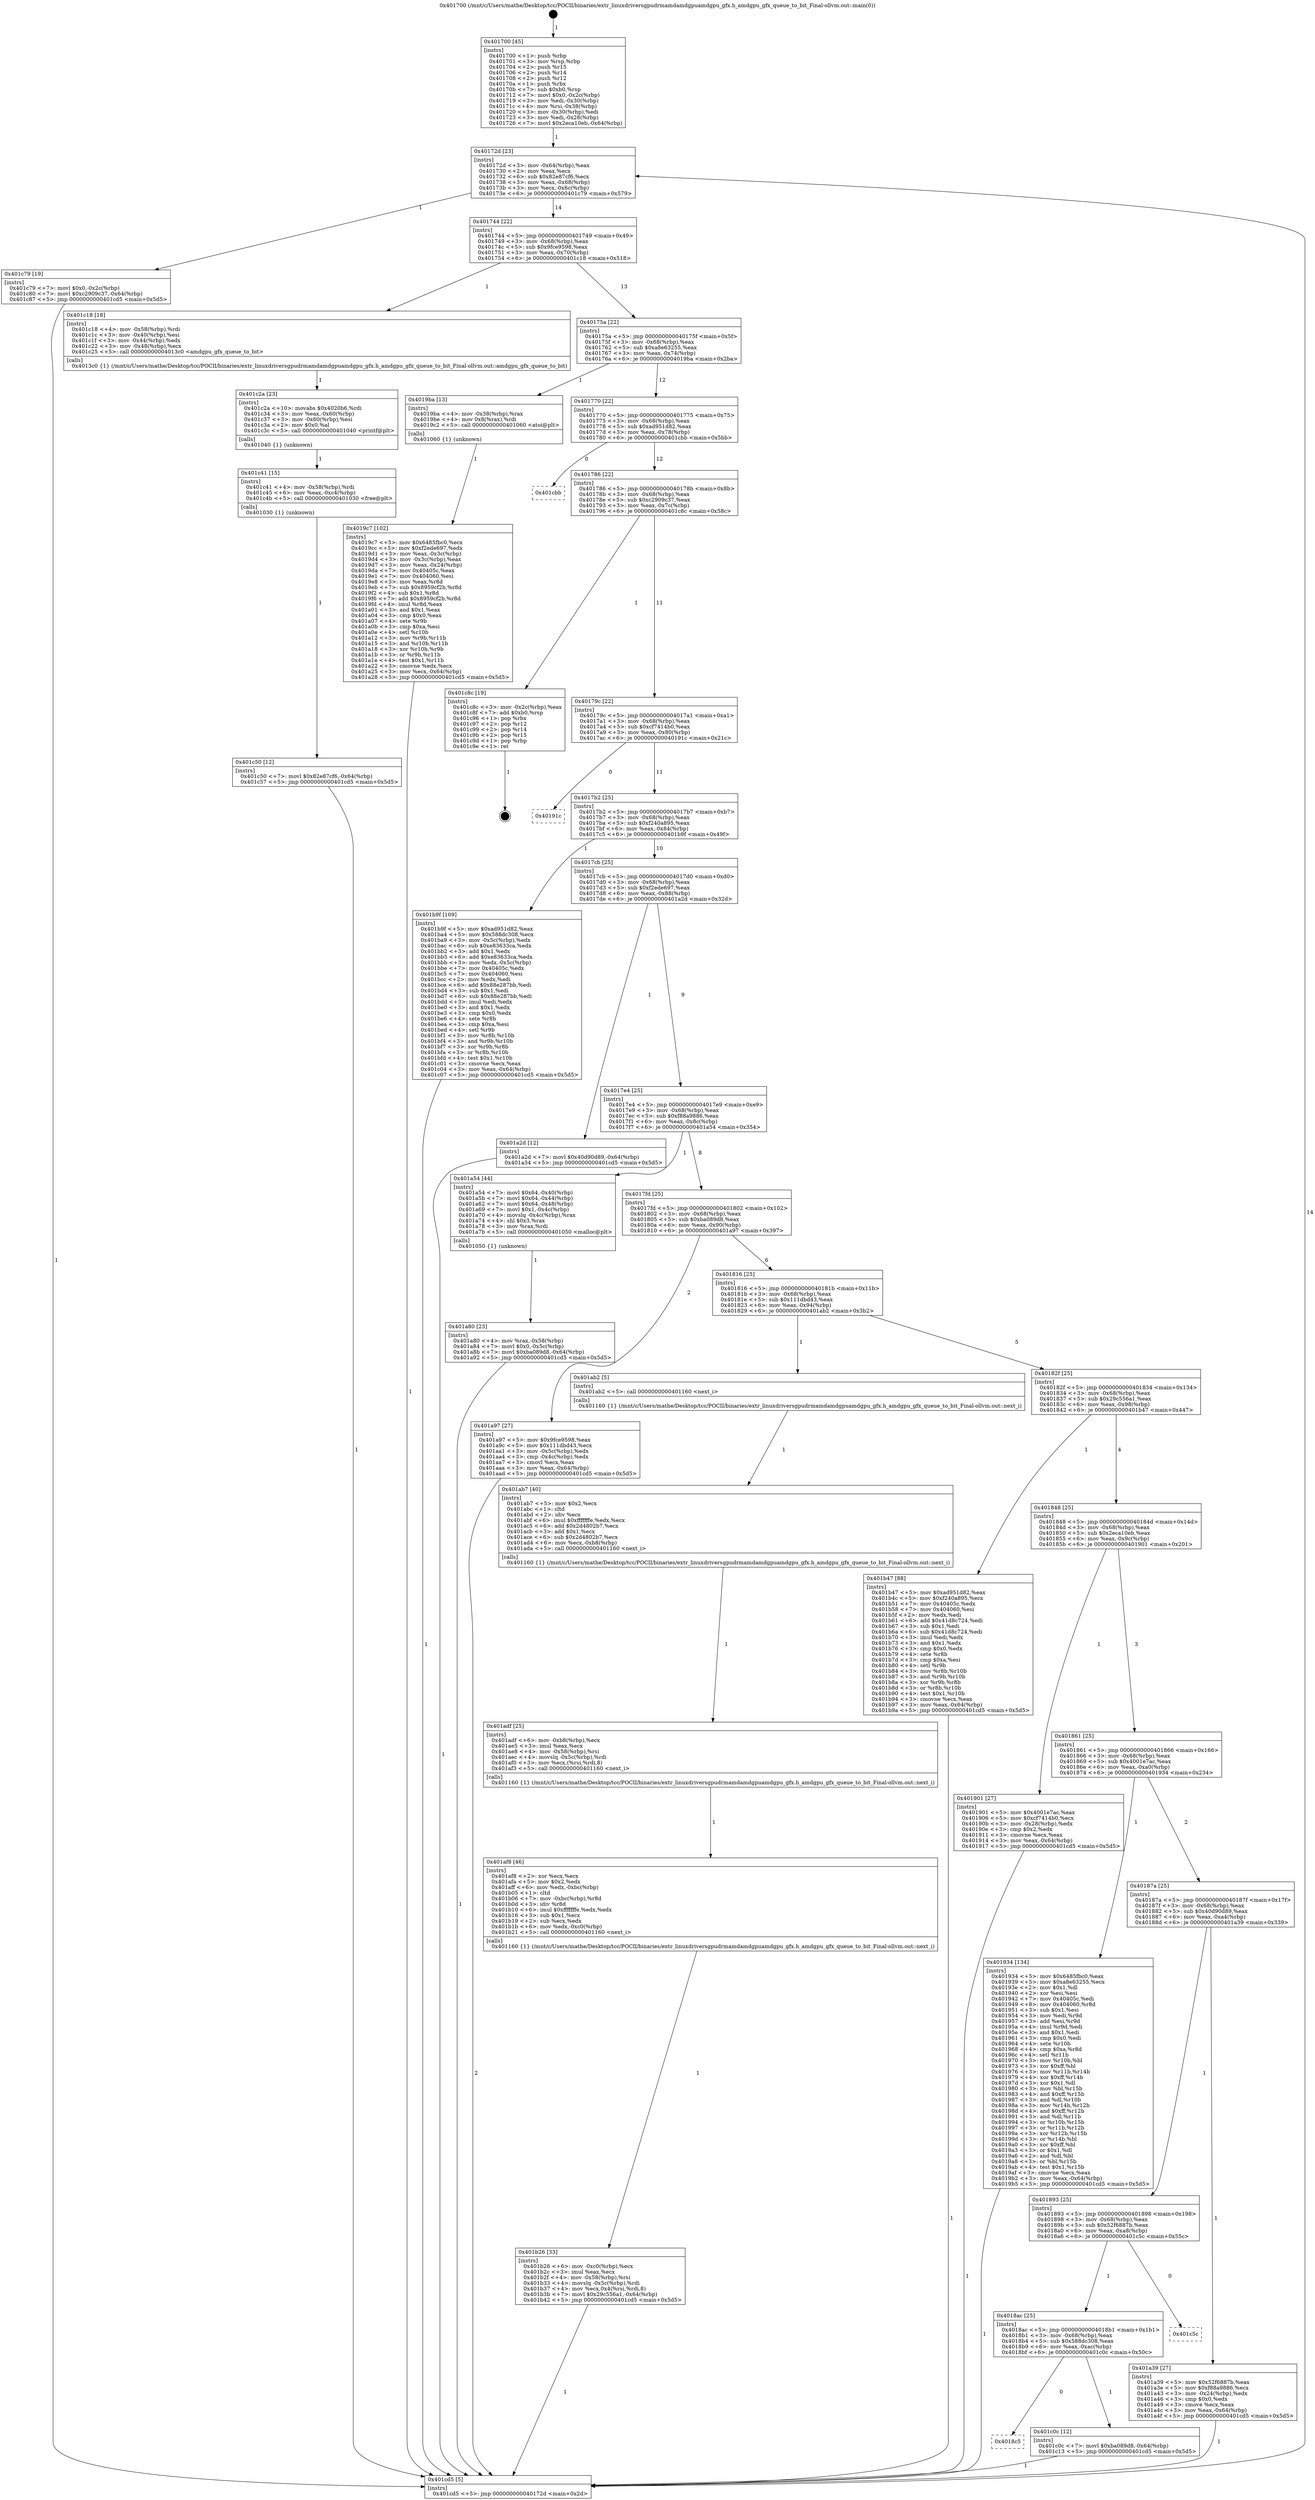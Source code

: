 digraph "0x401700" {
  label = "0x401700 (/mnt/c/Users/mathe/Desktop/tcc/POCII/binaries/extr_linuxdriversgpudrmamdamdgpuamdgpu_gfx.h_amdgpu_gfx_queue_to_bit_Final-ollvm.out::main(0))"
  labelloc = "t"
  node[shape=record]

  Entry [label="",width=0.3,height=0.3,shape=circle,fillcolor=black,style=filled]
  "0x40172d" [label="{
     0x40172d [23]\l
     | [instrs]\l
     &nbsp;&nbsp;0x40172d \<+3\>: mov -0x64(%rbp),%eax\l
     &nbsp;&nbsp;0x401730 \<+2\>: mov %eax,%ecx\l
     &nbsp;&nbsp;0x401732 \<+6\>: sub $0x82e87cf6,%ecx\l
     &nbsp;&nbsp;0x401738 \<+3\>: mov %eax,-0x68(%rbp)\l
     &nbsp;&nbsp;0x40173b \<+3\>: mov %ecx,-0x6c(%rbp)\l
     &nbsp;&nbsp;0x40173e \<+6\>: je 0000000000401c79 \<main+0x579\>\l
  }"]
  "0x401c79" [label="{
     0x401c79 [19]\l
     | [instrs]\l
     &nbsp;&nbsp;0x401c79 \<+7\>: movl $0x0,-0x2c(%rbp)\l
     &nbsp;&nbsp;0x401c80 \<+7\>: movl $0xc2909c37,-0x64(%rbp)\l
     &nbsp;&nbsp;0x401c87 \<+5\>: jmp 0000000000401cd5 \<main+0x5d5\>\l
  }"]
  "0x401744" [label="{
     0x401744 [22]\l
     | [instrs]\l
     &nbsp;&nbsp;0x401744 \<+5\>: jmp 0000000000401749 \<main+0x49\>\l
     &nbsp;&nbsp;0x401749 \<+3\>: mov -0x68(%rbp),%eax\l
     &nbsp;&nbsp;0x40174c \<+5\>: sub $0x9fce9598,%eax\l
     &nbsp;&nbsp;0x401751 \<+3\>: mov %eax,-0x70(%rbp)\l
     &nbsp;&nbsp;0x401754 \<+6\>: je 0000000000401c18 \<main+0x518\>\l
  }"]
  Exit [label="",width=0.3,height=0.3,shape=circle,fillcolor=black,style=filled,peripheries=2]
  "0x401c18" [label="{
     0x401c18 [18]\l
     | [instrs]\l
     &nbsp;&nbsp;0x401c18 \<+4\>: mov -0x58(%rbp),%rdi\l
     &nbsp;&nbsp;0x401c1c \<+3\>: mov -0x40(%rbp),%esi\l
     &nbsp;&nbsp;0x401c1f \<+3\>: mov -0x44(%rbp),%edx\l
     &nbsp;&nbsp;0x401c22 \<+3\>: mov -0x48(%rbp),%ecx\l
     &nbsp;&nbsp;0x401c25 \<+5\>: call 00000000004013c0 \<amdgpu_gfx_queue_to_bit\>\l
     | [calls]\l
     &nbsp;&nbsp;0x4013c0 \{1\} (/mnt/c/Users/mathe/Desktop/tcc/POCII/binaries/extr_linuxdriversgpudrmamdamdgpuamdgpu_gfx.h_amdgpu_gfx_queue_to_bit_Final-ollvm.out::amdgpu_gfx_queue_to_bit)\l
  }"]
  "0x40175a" [label="{
     0x40175a [22]\l
     | [instrs]\l
     &nbsp;&nbsp;0x40175a \<+5\>: jmp 000000000040175f \<main+0x5f\>\l
     &nbsp;&nbsp;0x40175f \<+3\>: mov -0x68(%rbp),%eax\l
     &nbsp;&nbsp;0x401762 \<+5\>: sub $0xa8e63255,%eax\l
     &nbsp;&nbsp;0x401767 \<+3\>: mov %eax,-0x74(%rbp)\l
     &nbsp;&nbsp;0x40176a \<+6\>: je 00000000004019ba \<main+0x2ba\>\l
  }"]
  "0x401c50" [label="{
     0x401c50 [12]\l
     | [instrs]\l
     &nbsp;&nbsp;0x401c50 \<+7\>: movl $0x82e87cf6,-0x64(%rbp)\l
     &nbsp;&nbsp;0x401c57 \<+5\>: jmp 0000000000401cd5 \<main+0x5d5\>\l
  }"]
  "0x4019ba" [label="{
     0x4019ba [13]\l
     | [instrs]\l
     &nbsp;&nbsp;0x4019ba \<+4\>: mov -0x38(%rbp),%rax\l
     &nbsp;&nbsp;0x4019be \<+4\>: mov 0x8(%rax),%rdi\l
     &nbsp;&nbsp;0x4019c2 \<+5\>: call 0000000000401060 \<atoi@plt\>\l
     | [calls]\l
     &nbsp;&nbsp;0x401060 \{1\} (unknown)\l
  }"]
  "0x401770" [label="{
     0x401770 [22]\l
     | [instrs]\l
     &nbsp;&nbsp;0x401770 \<+5\>: jmp 0000000000401775 \<main+0x75\>\l
     &nbsp;&nbsp;0x401775 \<+3\>: mov -0x68(%rbp),%eax\l
     &nbsp;&nbsp;0x401778 \<+5\>: sub $0xad951d82,%eax\l
     &nbsp;&nbsp;0x40177d \<+3\>: mov %eax,-0x78(%rbp)\l
     &nbsp;&nbsp;0x401780 \<+6\>: je 0000000000401cbb \<main+0x5bb\>\l
  }"]
  "0x401c41" [label="{
     0x401c41 [15]\l
     | [instrs]\l
     &nbsp;&nbsp;0x401c41 \<+4\>: mov -0x58(%rbp),%rdi\l
     &nbsp;&nbsp;0x401c45 \<+6\>: mov %eax,-0xc4(%rbp)\l
     &nbsp;&nbsp;0x401c4b \<+5\>: call 0000000000401030 \<free@plt\>\l
     | [calls]\l
     &nbsp;&nbsp;0x401030 \{1\} (unknown)\l
  }"]
  "0x401cbb" [label="{
     0x401cbb\l
  }", style=dashed]
  "0x401786" [label="{
     0x401786 [22]\l
     | [instrs]\l
     &nbsp;&nbsp;0x401786 \<+5\>: jmp 000000000040178b \<main+0x8b\>\l
     &nbsp;&nbsp;0x40178b \<+3\>: mov -0x68(%rbp),%eax\l
     &nbsp;&nbsp;0x40178e \<+5\>: sub $0xc2909c37,%eax\l
     &nbsp;&nbsp;0x401793 \<+3\>: mov %eax,-0x7c(%rbp)\l
     &nbsp;&nbsp;0x401796 \<+6\>: je 0000000000401c8c \<main+0x58c\>\l
  }"]
  "0x401c2a" [label="{
     0x401c2a [23]\l
     | [instrs]\l
     &nbsp;&nbsp;0x401c2a \<+10\>: movabs $0x4020b6,%rdi\l
     &nbsp;&nbsp;0x401c34 \<+3\>: mov %eax,-0x60(%rbp)\l
     &nbsp;&nbsp;0x401c37 \<+3\>: mov -0x60(%rbp),%esi\l
     &nbsp;&nbsp;0x401c3a \<+2\>: mov $0x0,%al\l
     &nbsp;&nbsp;0x401c3c \<+5\>: call 0000000000401040 \<printf@plt\>\l
     | [calls]\l
     &nbsp;&nbsp;0x401040 \{1\} (unknown)\l
  }"]
  "0x401c8c" [label="{
     0x401c8c [19]\l
     | [instrs]\l
     &nbsp;&nbsp;0x401c8c \<+3\>: mov -0x2c(%rbp),%eax\l
     &nbsp;&nbsp;0x401c8f \<+7\>: add $0xb0,%rsp\l
     &nbsp;&nbsp;0x401c96 \<+1\>: pop %rbx\l
     &nbsp;&nbsp;0x401c97 \<+2\>: pop %r12\l
     &nbsp;&nbsp;0x401c99 \<+2\>: pop %r14\l
     &nbsp;&nbsp;0x401c9b \<+2\>: pop %r15\l
     &nbsp;&nbsp;0x401c9d \<+1\>: pop %rbp\l
     &nbsp;&nbsp;0x401c9e \<+1\>: ret\l
  }"]
  "0x40179c" [label="{
     0x40179c [22]\l
     | [instrs]\l
     &nbsp;&nbsp;0x40179c \<+5\>: jmp 00000000004017a1 \<main+0xa1\>\l
     &nbsp;&nbsp;0x4017a1 \<+3\>: mov -0x68(%rbp),%eax\l
     &nbsp;&nbsp;0x4017a4 \<+5\>: sub $0xcf7414b0,%eax\l
     &nbsp;&nbsp;0x4017a9 \<+3\>: mov %eax,-0x80(%rbp)\l
     &nbsp;&nbsp;0x4017ac \<+6\>: je 000000000040191c \<main+0x21c\>\l
  }"]
  "0x4018c5" [label="{
     0x4018c5\l
  }", style=dashed]
  "0x40191c" [label="{
     0x40191c\l
  }", style=dashed]
  "0x4017b2" [label="{
     0x4017b2 [25]\l
     | [instrs]\l
     &nbsp;&nbsp;0x4017b2 \<+5\>: jmp 00000000004017b7 \<main+0xb7\>\l
     &nbsp;&nbsp;0x4017b7 \<+3\>: mov -0x68(%rbp),%eax\l
     &nbsp;&nbsp;0x4017ba \<+5\>: sub $0xf240a895,%eax\l
     &nbsp;&nbsp;0x4017bf \<+6\>: mov %eax,-0x84(%rbp)\l
     &nbsp;&nbsp;0x4017c5 \<+6\>: je 0000000000401b9f \<main+0x49f\>\l
  }"]
  "0x401c0c" [label="{
     0x401c0c [12]\l
     | [instrs]\l
     &nbsp;&nbsp;0x401c0c \<+7\>: movl $0xba089d8,-0x64(%rbp)\l
     &nbsp;&nbsp;0x401c13 \<+5\>: jmp 0000000000401cd5 \<main+0x5d5\>\l
  }"]
  "0x401b9f" [label="{
     0x401b9f [109]\l
     | [instrs]\l
     &nbsp;&nbsp;0x401b9f \<+5\>: mov $0xad951d82,%eax\l
     &nbsp;&nbsp;0x401ba4 \<+5\>: mov $0x588dc308,%ecx\l
     &nbsp;&nbsp;0x401ba9 \<+3\>: mov -0x5c(%rbp),%edx\l
     &nbsp;&nbsp;0x401bac \<+6\>: sub $0xe83633ca,%edx\l
     &nbsp;&nbsp;0x401bb2 \<+3\>: add $0x1,%edx\l
     &nbsp;&nbsp;0x401bb5 \<+6\>: add $0xe83633ca,%edx\l
     &nbsp;&nbsp;0x401bbb \<+3\>: mov %edx,-0x5c(%rbp)\l
     &nbsp;&nbsp;0x401bbe \<+7\>: mov 0x40405c,%edx\l
     &nbsp;&nbsp;0x401bc5 \<+7\>: mov 0x404060,%esi\l
     &nbsp;&nbsp;0x401bcc \<+2\>: mov %edx,%edi\l
     &nbsp;&nbsp;0x401bce \<+6\>: add $0x88e287bb,%edi\l
     &nbsp;&nbsp;0x401bd4 \<+3\>: sub $0x1,%edi\l
     &nbsp;&nbsp;0x401bd7 \<+6\>: sub $0x88e287bb,%edi\l
     &nbsp;&nbsp;0x401bdd \<+3\>: imul %edi,%edx\l
     &nbsp;&nbsp;0x401be0 \<+3\>: and $0x1,%edx\l
     &nbsp;&nbsp;0x401be3 \<+3\>: cmp $0x0,%edx\l
     &nbsp;&nbsp;0x401be6 \<+4\>: sete %r8b\l
     &nbsp;&nbsp;0x401bea \<+3\>: cmp $0xa,%esi\l
     &nbsp;&nbsp;0x401bed \<+4\>: setl %r9b\l
     &nbsp;&nbsp;0x401bf1 \<+3\>: mov %r8b,%r10b\l
     &nbsp;&nbsp;0x401bf4 \<+3\>: and %r9b,%r10b\l
     &nbsp;&nbsp;0x401bf7 \<+3\>: xor %r9b,%r8b\l
     &nbsp;&nbsp;0x401bfa \<+3\>: or %r8b,%r10b\l
     &nbsp;&nbsp;0x401bfd \<+4\>: test $0x1,%r10b\l
     &nbsp;&nbsp;0x401c01 \<+3\>: cmovne %ecx,%eax\l
     &nbsp;&nbsp;0x401c04 \<+3\>: mov %eax,-0x64(%rbp)\l
     &nbsp;&nbsp;0x401c07 \<+5\>: jmp 0000000000401cd5 \<main+0x5d5\>\l
  }"]
  "0x4017cb" [label="{
     0x4017cb [25]\l
     | [instrs]\l
     &nbsp;&nbsp;0x4017cb \<+5\>: jmp 00000000004017d0 \<main+0xd0\>\l
     &nbsp;&nbsp;0x4017d0 \<+3\>: mov -0x68(%rbp),%eax\l
     &nbsp;&nbsp;0x4017d3 \<+5\>: sub $0xf2ede697,%eax\l
     &nbsp;&nbsp;0x4017d8 \<+6\>: mov %eax,-0x88(%rbp)\l
     &nbsp;&nbsp;0x4017de \<+6\>: je 0000000000401a2d \<main+0x32d\>\l
  }"]
  "0x4018ac" [label="{
     0x4018ac [25]\l
     | [instrs]\l
     &nbsp;&nbsp;0x4018ac \<+5\>: jmp 00000000004018b1 \<main+0x1b1\>\l
     &nbsp;&nbsp;0x4018b1 \<+3\>: mov -0x68(%rbp),%eax\l
     &nbsp;&nbsp;0x4018b4 \<+5\>: sub $0x588dc308,%eax\l
     &nbsp;&nbsp;0x4018b9 \<+6\>: mov %eax,-0xac(%rbp)\l
     &nbsp;&nbsp;0x4018bf \<+6\>: je 0000000000401c0c \<main+0x50c\>\l
  }"]
  "0x401a2d" [label="{
     0x401a2d [12]\l
     | [instrs]\l
     &nbsp;&nbsp;0x401a2d \<+7\>: movl $0x40d90d89,-0x64(%rbp)\l
     &nbsp;&nbsp;0x401a34 \<+5\>: jmp 0000000000401cd5 \<main+0x5d5\>\l
  }"]
  "0x4017e4" [label="{
     0x4017e4 [25]\l
     | [instrs]\l
     &nbsp;&nbsp;0x4017e4 \<+5\>: jmp 00000000004017e9 \<main+0xe9\>\l
     &nbsp;&nbsp;0x4017e9 \<+3\>: mov -0x68(%rbp),%eax\l
     &nbsp;&nbsp;0x4017ec \<+5\>: sub $0xf88a9886,%eax\l
     &nbsp;&nbsp;0x4017f1 \<+6\>: mov %eax,-0x8c(%rbp)\l
     &nbsp;&nbsp;0x4017f7 \<+6\>: je 0000000000401a54 \<main+0x354\>\l
  }"]
  "0x401c5c" [label="{
     0x401c5c\l
  }", style=dashed]
  "0x401a54" [label="{
     0x401a54 [44]\l
     | [instrs]\l
     &nbsp;&nbsp;0x401a54 \<+7\>: movl $0x64,-0x40(%rbp)\l
     &nbsp;&nbsp;0x401a5b \<+7\>: movl $0x64,-0x44(%rbp)\l
     &nbsp;&nbsp;0x401a62 \<+7\>: movl $0x64,-0x48(%rbp)\l
     &nbsp;&nbsp;0x401a69 \<+7\>: movl $0x1,-0x4c(%rbp)\l
     &nbsp;&nbsp;0x401a70 \<+4\>: movslq -0x4c(%rbp),%rax\l
     &nbsp;&nbsp;0x401a74 \<+4\>: shl $0x3,%rax\l
     &nbsp;&nbsp;0x401a78 \<+3\>: mov %rax,%rdi\l
     &nbsp;&nbsp;0x401a7b \<+5\>: call 0000000000401050 \<malloc@plt\>\l
     | [calls]\l
     &nbsp;&nbsp;0x401050 \{1\} (unknown)\l
  }"]
  "0x4017fd" [label="{
     0x4017fd [25]\l
     | [instrs]\l
     &nbsp;&nbsp;0x4017fd \<+5\>: jmp 0000000000401802 \<main+0x102\>\l
     &nbsp;&nbsp;0x401802 \<+3\>: mov -0x68(%rbp),%eax\l
     &nbsp;&nbsp;0x401805 \<+5\>: sub $0xba089d8,%eax\l
     &nbsp;&nbsp;0x40180a \<+6\>: mov %eax,-0x90(%rbp)\l
     &nbsp;&nbsp;0x401810 \<+6\>: je 0000000000401a97 \<main+0x397\>\l
  }"]
  "0x401b26" [label="{
     0x401b26 [33]\l
     | [instrs]\l
     &nbsp;&nbsp;0x401b26 \<+6\>: mov -0xc0(%rbp),%ecx\l
     &nbsp;&nbsp;0x401b2c \<+3\>: imul %eax,%ecx\l
     &nbsp;&nbsp;0x401b2f \<+4\>: mov -0x58(%rbp),%rsi\l
     &nbsp;&nbsp;0x401b33 \<+4\>: movslq -0x5c(%rbp),%rdi\l
     &nbsp;&nbsp;0x401b37 \<+4\>: mov %ecx,0x4(%rsi,%rdi,8)\l
     &nbsp;&nbsp;0x401b3b \<+7\>: movl $0x29c556a1,-0x64(%rbp)\l
     &nbsp;&nbsp;0x401b42 \<+5\>: jmp 0000000000401cd5 \<main+0x5d5\>\l
  }"]
  "0x401a97" [label="{
     0x401a97 [27]\l
     | [instrs]\l
     &nbsp;&nbsp;0x401a97 \<+5\>: mov $0x9fce9598,%eax\l
     &nbsp;&nbsp;0x401a9c \<+5\>: mov $0x111dbd43,%ecx\l
     &nbsp;&nbsp;0x401aa1 \<+3\>: mov -0x5c(%rbp),%edx\l
     &nbsp;&nbsp;0x401aa4 \<+3\>: cmp -0x4c(%rbp),%edx\l
     &nbsp;&nbsp;0x401aa7 \<+3\>: cmovl %ecx,%eax\l
     &nbsp;&nbsp;0x401aaa \<+3\>: mov %eax,-0x64(%rbp)\l
     &nbsp;&nbsp;0x401aad \<+5\>: jmp 0000000000401cd5 \<main+0x5d5\>\l
  }"]
  "0x401816" [label="{
     0x401816 [25]\l
     | [instrs]\l
     &nbsp;&nbsp;0x401816 \<+5\>: jmp 000000000040181b \<main+0x11b\>\l
     &nbsp;&nbsp;0x40181b \<+3\>: mov -0x68(%rbp),%eax\l
     &nbsp;&nbsp;0x40181e \<+5\>: sub $0x111dbd43,%eax\l
     &nbsp;&nbsp;0x401823 \<+6\>: mov %eax,-0x94(%rbp)\l
     &nbsp;&nbsp;0x401829 \<+6\>: je 0000000000401ab2 \<main+0x3b2\>\l
  }"]
  "0x401af8" [label="{
     0x401af8 [46]\l
     | [instrs]\l
     &nbsp;&nbsp;0x401af8 \<+2\>: xor %ecx,%ecx\l
     &nbsp;&nbsp;0x401afa \<+5\>: mov $0x2,%edx\l
     &nbsp;&nbsp;0x401aff \<+6\>: mov %edx,-0xbc(%rbp)\l
     &nbsp;&nbsp;0x401b05 \<+1\>: cltd\l
     &nbsp;&nbsp;0x401b06 \<+7\>: mov -0xbc(%rbp),%r8d\l
     &nbsp;&nbsp;0x401b0d \<+3\>: idiv %r8d\l
     &nbsp;&nbsp;0x401b10 \<+6\>: imul $0xfffffffe,%edx,%edx\l
     &nbsp;&nbsp;0x401b16 \<+3\>: sub $0x1,%ecx\l
     &nbsp;&nbsp;0x401b19 \<+2\>: sub %ecx,%edx\l
     &nbsp;&nbsp;0x401b1b \<+6\>: mov %edx,-0xc0(%rbp)\l
     &nbsp;&nbsp;0x401b21 \<+5\>: call 0000000000401160 \<next_i\>\l
     | [calls]\l
     &nbsp;&nbsp;0x401160 \{1\} (/mnt/c/Users/mathe/Desktop/tcc/POCII/binaries/extr_linuxdriversgpudrmamdamdgpuamdgpu_gfx.h_amdgpu_gfx_queue_to_bit_Final-ollvm.out::next_i)\l
  }"]
  "0x401ab2" [label="{
     0x401ab2 [5]\l
     | [instrs]\l
     &nbsp;&nbsp;0x401ab2 \<+5\>: call 0000000000401160 \<next_i\>\l
     | [calls]\l
     &nbsp;&nbsp;0x401160 \{1\} (/mnt/c/Users/mathe/Desktop/tcc/POCII/binaries/extr_linuxdriversgpudrmamdamdgpuamdgpu_gfx.h_amdgpu_gfx_queue_to_bit_Final-ollvm.out::next_i)\l
  }"]
  "0x40182f" [label="{
     0x40182f [25]\l
     | [instrs]\l
     &nbsp;&nbsp;0x40182f \<+5\>: jmp 0000000000401834 \<main+0x134\>\l
     &nbsp;&nbsp;0x401834 \<+3\>: mov -0x68(%rbp),%eax\l
     &nbsp;&nbsp;0x401837 \<+5\>: sub $0x29c556a1,%eax\l
     &nbsp;&nbsp;0x40183c \<+6\>: mov %eax,-0x98(%rbp)\l
     &nbsp;&nbsp;0x401842 \<+6\>: je 0000000000401b47 \<main+0x447\>\l
  }"]
  "0x401adf" [label="{
     0x401adf [25]\l
     | [instrs]\l
     &nbsp;&nbsp;0x401adf \<+6\>: mov -0xb8(%rbp),%ecx\l
     &nbsp;&nbsp;0x401ae5 \<+3\>: imul %eax,%ecx\l
     &nbsp;&nbsp;0x401ae8 \<+4\>: mov -0x58(%rbp),%rsi\l
     &nbsp;&nbsp;0x401aec \<+4\>: movslq -0x5c(%rbp),%rdi\l
     &nbsp;&nbsp;0x401af0 \<+3\>: mov %ecx,(%rsi,%rdi,8)\l
     &nbsp;&nbsp;0x401af3 \<+5\>: call 0000000000401160 \<next_i\>\l
     | [calls]\l
     &nbsp;&nbsp;0x401160 \{1\} (/mnt/c/Users/mathe/Desktop/tcc/POCII/binaries/extr_linuxdriversgpudrmamdamdgpuamdgpu_gfx.h_amdgpu_gfx_queue_to_bit_Final-ollvm.out::next_i)\l
  }"]
  "0x401b47" [label="{
     0x401b47 [88]\l
     | [instrs]\l
     &nbsp;&nbsp;0x401b47 \<+5\>: mov $0xad951d82,%eax\l
     &nbsp;&nbsp;0x401b4c \<+5\>: mov $0xf240a895,%ecx\l
     &nbsp;&nbsp;0x401b51 \<+7\>: mov 0x40405c,%edx\l
     &nbsp;&nbsp;0x401b58 \<+7\>: mov 0x404060,%esi\l
     &nbsp;&nbsp;0x401b5f \<+2\>: mov %edx,%edi\l
     &nbsp;&nbsp;0x401b61 \<+6\>: add $0x41d8c724,%edi\l
     &nbsp;&nbsp;0x401b67 \<+3\>: sub $0x1,%edi\l
     &nbsp;&nbsp;0x401b6a \<+6\>: sub $0x41d8c724,%edi\l
     &nbsp;&nbsp;0x401b70 \<+3\>: imul %edi,%edx\l
     &nbsp;&nbsp;0x401b73 \<+3\>: and $0x1,%edx\l
     &nbsp;&nbsp;0x401b76 \<+3\>: cmp $0x0,%edx\l
     &nbsp;&nbsp;0x401b79 \<+4\>: sete %r8b\l
     &nbsp;&nbsp;0x401b7d \<+3\>: cmp $0xa,%esi\l
     &nbsp;&nbsp;0x401b80 \<+4\>: setl %r9b\l
     &nbsp;&nbsp;0x401b84 \<+3\>: mov %r8b,%r10b\l
     &nbsp;&nbsp;0x401b87 \<+3\>: and %r9b,%r10b\l
     &nbsp;&nbsp;0x401b8a \<+3\>: xor %r9b,%r8b\l
     &nbsp;&nbsp;0x401b8d \<+3\>: or %r8b,%r10b\l
     &nbsp;&nbsp;0x401b90 \<+4\>: test $0x1,%r10b\l
     &nbsp;&nbsp;0x401b94 \<+3\>: cmovne %ecx,%eax\l
     &nbsp;&nbsp;0x401b97 \<+3\>: mov %eax,-0x64(%rbp)\l
     &nbsp;&nbsp;0x401b9a \<+5\>: jmp 0000000000401cd5 \<main+0x5d5\>\l
  }"]
  "0x401848" [label="{
     0x401848 [25]\l
     | [instrs]\l
     &nbsp;&nbsp;0x401848 \<+5\>: jmp 000000000040184d \<main+0x14d\>\l
     &nbsp;&nbsp;0x40184d \<+3\>: mov -0x68(%rbp),%eax\l
     &nbsp;&nbsp;0x401850 \<+5\>: sub $0x2eca10eb,%eax\l
     &nbsp;&nbsp;0x401855 \<+6\>: mov %eax,-0x9c(%rbp)\l
     &nbsp;&nbsp;0x40185b \<+6\>: je 0000000000401901 \<main+0x201\>\l
  }"]
  "0x401ab7" [label="{
     0x401ab7 [40]\l
     | [instrs]\l
     &nbsp;&nbsp;0x401ab7 \<+5\>: mov $0x2,%ecx\l
     &nbsp;&nbsp;0x401abc \<+1\>: cltd\l
     &nbsp;&nbsp;0x401abd \<+2\>: idiv %ecx\l
     &nbsp;&nbsp;0x401abf \<+6\>: imul $0xfffffffe,%edx,%ecx\l
     &nbsp;&nbsp;0x401ac5 \<+6\>: add $0x2d4802b7,%ecx\l
     &nbsp;&nbsp;0x401acb \<+3\>: add $0x1,%ecx\l
     &nbsp;&nbsp;0x401ace \<+6\>: sub $0x2d4802b7,%ecx\l
     &nbsp;&nbsp;0x401ad4 \<+6\>: mov %ecx,-0xb8(%rbp)\l
     &nbsp;&nbsp;0x401ada \<+5\>: call 0000000000401160 \<next_i\>\l
     | [calls]\l
     &nbsp;&nbsp;0x401160 \{1\} (/mnt/c/Users/mathe/Desktop/tcc/POCII/binaries/extr_linuxdriversgpudrmamdamdgpuamdgpu_gfx.h_amdgpu_gfx_queue_to_bit_Final-ollvm.out::next_i)\l
  }"]
  "0x401901" [label="{
     0x401901 [27]\l
     | [instrs]\l
     &nbsp;&nbsp;0x401901 \<+5\>: mov $0x4001e7ac,%eax\l
     &nbsp;&nbsp;0x401906 \<+5\>: mov $0xcf7414b0,%ecx\l
     &nbsp;&nbsp;0x40190b \<+3\>: mov -0x28(%rbp),%edx\l
     &nbsp;&nbsp;0x40190e \<+3\>: cmp $0x2,%edx\l
     &nbsp;&nbsp;0x401911 \<+3\>: cmovne %ecx,%eax\l
     &nbsp;&nbsp;0x401914 \<+3\>: mov %eax,-0x64(%rbp)\l
     &nbsp;&nbsp;0x401917 \<+5\>: jmp 0000000000401cd5 \<main+0x5d5\>\l
  }"]
  "0x401861" [label="{
     0x401861 [25]\l
     | [instrs]\l
     &nbsp;&nbsp;0x401861 \<+5\>: jmp 0000000000401866 \<main+0x166\>\l
     &nbsp;&nbsp;0x401866 \<+3\>: mov -0x68(%rbp),%eax\l
     &nbsp;&nbsp;0x401869 \<+5\>: sub $0x4001e7ac,%eax\l
     &nbsp;&nbsp;0x40186e \<+6\>: mov %eax,-0xa0(%rbp)\l
     &nbsp;&nbsp;0x401874 \<+6\>: je 0000000000401934 \<main+0x234\>\l
  }"]
  "0x401cd5" [label="{
     0x401cd5 [5]\l
     | [instrs]\l
     &nbsp;&nbsp;0x401cd5 \<+5\>: jmp 000000000040172d \<main+0x2d\>\l
  }"]
  "0x401700" [label="{
     0x401700 [45]\l
     | [instrs]\l
     &nbsp;&nbsp;0x401700 \<+1\>: push %rbp\l
     &nbsp;&nbsp;0x401701 \<+3\>: mov %rsp,%rbp\l
     &nbsp;&nbsp;0x401704 \<+2\>: push %r15\l
     &nbsp;&nbsp;0x401706 \<+2\>: push %r14\l
     &nbsp;&nbsp;0x401708 \<+2\>: push %r12\l
     &nbsp;&nbsp;0x40170a \<+1\>: push %rbx\l
     &nbsp;&nbsp;0x40170b \<+7\>: sub $0xb0,%rsp\l
     &nbsp;&nbsp;0x401712 \<+7\>: movl $0x0,-0x2c(%rbp)\l
     &nbsp;&nbsp;0x401719 \<+3\>: mov %edi,-0x30(%rbp)\l
     &nbsp;&nbsp;0x40171c \<+4\>: mov %rsi,-0x38(%rbp)\l
     &nbsp;&nbsp;0x401720 \<+3\>: mov -0x30(%rbp),%edi\l
     &nbsp;&nbsp;0x401723 \<+3\>: mov %edi,-0x28(%rbp)\l
     &nbsp;&nbsp;0x401726 \<+7\>: movl $0x2eca10eb,-0x64(%rbp)\l
  }"]
  "0x401a80" [label="{
     0x401a80 [23]\l
     | [instrs]\l
     &nbsp;&nbsp;0x401a80 \<+4\>: mov %rax,-0x58(%rbp)\l
     &nbsp;&nbsp;0x401a84 \<+7\>: movl $0x0,-0x5c(%rbp)\l
     &nbsp;&nbsp;0x401a8b \<+7\>: movl $0xba089d8,-0x64(%rbp)\l
     &nbsp;&nbsp;0x401a92 \<+5\>: jmp 0000000000401cd5 \<main+0x5d5\>\l
  }"]
  "0x401934" [label="{
     0x401934 [134]\l
     | [instrs]\l
     &nbsp;&nbsp;0x401934 \<+5\>: mov $0x6485fbc0,%eax\l
     &nbsp;&nbsp;0x401939 \<+5\>: mov $0xa8e63255,%ecx\l
     &nbsp;&nbsp;0x40193e \<+2\>: mov $0x1,%dl\l
     &nbsp;&nbsp;0x401940 \<+2\>: xor %esi,%esi\l
     &nbsp;&nbsp;0x401942 \<+7\>: mov 0x40405c,%edi\l
     &nbsp;&nbsp;0x401949 \<+8\>: mov 0x404060,%r8d\l
     &nbsp;&nbsp;0x401951 \<+3\>: sub $0x1,%esi\l
     &nbsp;&nbsp;0x401954 \<+3\>: mov %edi,%r9d\l
     &nbsp;&nbsp;0x401957 \<+3\>: add %esi,%r9d\l
     &nbsp;&nbsp;0x40195a \<+4\>: imul %r9d,%edi\l
     &nbsp;&nbsp;0x40195e \<+3\>: and $0x1,%edi\l
     &nbsp;&nbsp;0x401961 \<+3\>: cmp $0x0,%edi\l
     &nbsp;&nbsp;0x401964 \<+4\>: sete %r10b\l
     &nbsp;&nbsp;0x401968 \<+4\>: cmp $0xa,%r8d\l
     &nbsp;&nbsp;0x40196c \<+4\>: setl %r11b\l
     &nbsp;&nbsp;0x401970 \<+3\>: mov %r10b,%bl\l
     &nbsp;&nbsp;0x401973 \<+3\>: xor $0xff,%bl\l
     &nbsp;&nbsp;0x401976 \<+3\>: mov %r11b,%r14b\l
     &nbsp;&nbsp;0x401979 \<+4\>: xor $0xff,%r14b\l
     &nbsp;&nbsp;0x40197d \<+3\>: xor $0x1,%dl\l
     &nbsp;&nbsp;0x401980 \<+3\>: mov %bl,%r15b\l
     &nbsp;&nbsp;0x401983 \<+4\>: and $0xff,%r15b\l
     &nbsp;&nbsp;0x401987 \<+3\>: and %dl,%r10b\l
     &nbsp;&nbsp;0x40198a \<+3\>: mov %r14b,%r12b\l
     &nbsp;&nbsp;0x40198d \<+4\>: and $0xff,%r12b\l
     &nbsp;&nbsp;0x401991 \<+3\>: and %dl,%r11b\l
     &nbsp;&nbsp;0x401994 \<+3\>: or %r10b,%r15b\l
     &nbsp;&nbsp;0x401997 \<+3\>: or %r11b,%r12b\l
     &nbsp;&nbsp;0x40199a \<+3\>: xor %r12b,%r15b\l
     &nbsp;&nbsp;0x40199d \<+3\>: or %r14b,%bl\l
     &nbsp;&nbsp;0x4019a0 \<+3\>: xor $0xff,%bl\l
     &nbsp;&nbsp;0x4019a3 \<+3\>: or $0x1,%dl\l
     &nbsp;&nbsp;0x4019a6 \<+2\>: and %dl,%bl\l
     &nbsp;&nbsp;0x4019a8 \<+3\>: or %bl,%r15b\l
     &nbsp;&nbsp;0x4019ab \<+4\>: test $0x1,%r15b\l
     &nbsp;&nbsp;0x4019af \<+3\>: cmovne %ecx,%eax\l
     &nbsp;&nbsp;0x4019b2 \<+3\>: mov %eax,-0x64(%rbp)\l
     &nbsp;&nbsp;0x4019b5 \<+5\>: jmp 0000000000401cd5 \<main+0x5d5\>\l
  }"]
  "0x40187a" [label="{
     0x40187a [25]\l
     | [instrs]\l
     &nbsp;&nbsp;0x40187a \<+5\>: jmp 000000000040187f \<main+0x17f\>\l
     &nbsp;&nbsp;0x40187f \<+3\>: mov -0x68(%rbp),%eax\l
     &nbsp;&nbsp;0x401882 \<+5\>: sub $0x40d90d89,%eax\l
     &nbsp;&nbsp;0x401887 \<+6\>: mov %eax,-0xa4(%rbp)\l
     &nbsp;&nbsp;0x40188d \<+6\>: je 0000000000401a39 \<main+0x339\>\l
  }"]
  "0x4019c7" [label="{
     0x4019c7 [102]\l
     | [instrs]\l
     &nbsp;&nbsp;0x4019c7 \<+5\>: mov $0x6485fbc0,%ecx\l
     &nbsp;&nbsp;0x4019cc \<+5\>: mov $0xf2ede697,%edx\l
     &nbsp;&nbsp;0x4019d1 \<+3\>: mov %eax,-0x3c(%rbp)\l
     &nbsp;&nbsp;0x4019d4 \<+3\>: mov -0x3c(%rbp),%eax\l
     &nbsp;&nbsp;0x4019d7 \<+3\>: mov %eax,-0x24(%rbp)\l
     &nbsp;&nbsp;0x4019da \<+7\>: mov 0x40405c,%eax\l
     &nbsp;&nbsp;0x4019e1 \<+7\>: mov 0x404060,%esi\l
     &nbsp;&nbsp;0x4019e8 \<+3\>: mov %eax,%r8d\l
     &nbsp;&nbsp;0x4019eb \<+7\>: sub $0x8959cf2b,%r8d\l
     &nbsp;&nbsp;0x4019f2 \<+4\>: sub $0x1,%r8d\l
     &nbsp;&nbsp;0x4019f6 \<+7\>: add $0x8959cf2b,%r8d\l
     &nbsp;&nbsp;0x4019fd \<+4\>: imul %r8d,%eax\l
     &nbsp;&nbsp;0x401a01 \<+3\>: and $0x1,%eax\l
     &nbsp;&nbsp;0x401a04 \<+3\>: cmp $0x0,%eax\l
     &nbsp;&nbsp;0x401a07 \<+4\>: sete %r9b\l
     &nbsp;&nbsp;0x401a0b \<+3\>: cmp $0xa,%esi\l
     &nbsp;&nbsp;0x401a0e \<+4\>: setl %r10b\l
     &nbsp;&nbsp;0x401a12 \<+3\>: mov %r9b,%r11b\l
     &nbsp;&nbsp;0x401a15 \<+3\>: and %r10b,%r11b\l
     &nbsp;&nbsp;0x401a18 \<+3\>: xor %r10b,%r9b\l
     &nbsp;&nbsp;0x401a1b \<+3\>: or %r9b,%r11b\l
     &nbsp;&nbsp;0x401a1e \<+4\>: test $0x1,%r11b\l
     &nbsp;&nbsp;0x401a22 \<+3\>: cmovne %edx,%ecx\l
     &nbsp;&nbsp;0x401a25 \<+3\>: mov %ecx,-0x64(%rbp)\l
     &nbsp;&nbsp;0x401a28 \<+5\>: jmp 0000000000401cd5 \<main+0x5d5\>\l
  }"]
  "0x401893" [label="{
     0x401893 [25]\l
     | [instrs]\l
     &nbsp;&nbsp;0x401893 \<+5\>: jmp 0000000000401898 \<main+0x198\>\l
     &nbsp;&nbsp;0x401898 \<+3\>: mov -0x68(%rbp),%eax\l
     &nbsp;&nbsp;0x40189b \<+5\>: sub $0x52f6887b,%eax\l
     &nbsp;&nbsp;0x4018a0 \<+6\>: mov %eax,-0xa8(%rbp)\l
     &nbsp;&nbsp;0x4018a6 \<+6\>: je 0000000000401c5c \<main+0x55c\>\l
  }"]
  "0x401a39" [label="{
     0x401a39 [27]\l
     | [instrs]\l
     &nbsp;&nbsp;0x401a39 \<+5\>: mov $0x52f6887b,%eax\l
     &nbsp;&nbsp;0x401a3e \<+5\>: mov $0xf88a9886,%ecx\l
     &nbsp;&nbsp;0x401a43 \<+3\>: mov -0x24(%rbp),%edx\l
     &nbsp;&nbsp;0x401a46 \<+3\>: cmp $0x0,%edx\l
     &nbsp;&nbsp;0x401a49 \<+3\>: cmove %ecx,%eax\l
     &nbsp;&nbsp;0x401a4c \<+3\>: mov %eax,-0x64(%rbp)\l
     &nbsp;&nbsp;0x401a4f \<+5\>: jmp 0000000000401cd5 \<main+0x5d5\>\l
  }"]
  Entry -> "0x401700" [label=" 1"]
  "0x40172d" -> "0x401c79" [label=" 1"]
  "0x40172d" -> "0x401744" [label=" 14"]
  "0x401c8c" -> Exit [label=" 1"]
  "0x401744" -> "0x401c18" [label=" 1"]
  "0x401744" -> "0x40175a" [label=" 13"]
  "0x401c79" -> "0x401cd5" [label=" 1"]
  "0x40175a" -> "0x4019ba" [label=" 1"]
  "0x40175a" -> "0x401770" [label=" 12"]
  "0x401c50" -> "0x401cd5" [label=" 1"]
  "0x401770" -> "0x401cbb" [label=" 0"]
  "0x401770" -> "0x401786" [label=" 12"]
  "0x401c41" -> "0x401c50" [label=" 1"]
  "0x401786" -> "0x401c8c" [label=" 1"]
  "0x401786" -> "0x40179c" [label=" 11"]
  "0x401c2a" -> "0x401c41" [label=" 1"]
  "0x40179c" -> "0x40191c" [label=" 0"]
  "0x40179c" -> "0x4017b2" [label=" 11"]
  "0x401c18" -> "0x401c2a" [label=" 1"]
  "0x4017b2" -> "0x401b9f" [label=" 1"]
  "0x4017b2" -> "0x4017cb" [label=" 10"]
  "0x401c0c" -> "0x401cd5" [label=" 1"]
  "0x4017cb" -> "0x401a2d" [label=" 1"]
  "0x4017cb" -> "0x4017e4" [label=" 9"]
  "0x4018ac" -> "0x401c0c" [label=" 1"]
  "0x4017e4" -> "0x401a54" [label=" 1"]
  "0x4017e4" -> "0x4017fd" [label=" 8"]
  "0x4018ac" -> "0x4018c5" [label=" 0"]
  "0x4017fd" -> "0x401a97" [label=" 2"]
  "0x4017fd" -> "0x401816" [label=" 6"]
  "0x401893" -> "0x401c5c" [label=" 0"]
  "0x401816" -> "0x401ab2" [label=" 1"]
  "0x401816" -> "0x40182f" [label=" 5"]
  "0x401893" -> "0x4018ac" [label=" 1"]
  "0x40182f" -> "0x401b47" [label=" 1"]
  "0x40182f" -> "0x401848" [label=" 4"]
  "0x401b9f" -> "0x401cd5" [label=" 1"]
  "0x401848" -> "0x401901" [label=" 1"]
  "0x401848" -> "0x401861" [label=" 3"]
  "0x401901" -> "0x401cd5" [label=" 1"]
  "0x401700" -> "0x40172d" [label=" 1"]
  "0x401cd5" -> "0x40172d" [label=" 14"]
  "0x401b47" -> "0x401cd5" [label=" 1"]
  "0x401861" -> "0x401934" [label=" 1"]
  "0x401861" -> "0x40187a" [label=" 2"]
  "0x401934" -> "0x401cd5" [label=" 1"]
  "0x4019ba" -> "0x4019c7" [label=" 1"]
  "0x4019c7" -> "0x401cd5" [label=" 1"]
  "0x401a2d" -> "0x401cd5" [label=" 1"]
  "0x401b26" -> "0x401cd5" [label=" 1"]
  "0x40187a" -> "0x401a39" [label=" 1"]
  "0x40187a" -> "0x401893" [label=" 1"]
  "0x401a39" -> "0x401cd5" [label=" 1"]
  "0x401a54" -> "0x401a80" [label=" 1"]
  "0x401a80" -> "0x401cd5" [label=" 1"]
  "0x401a97" -> "0x401cd5" [label=" 2"]
  "0x401ab2" -> "0x401ab7" [label=" 1"]
  "0x401ab7" -> "0x401adf" [label=" 1"]
  "0x401adf" -> "0x401af8" [label=" 1"]
  "0x401af8" -> "0x401b26" [label=" 1"]
}
